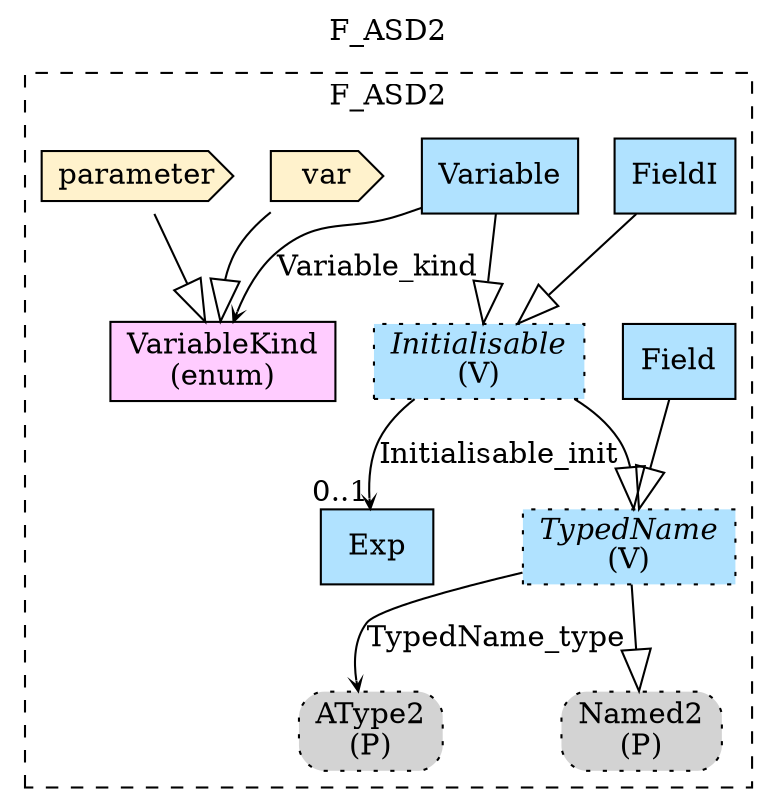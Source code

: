 digraph {graph[label=F_ASD2,labelloc=tl,labelfontsize=12];
subgraph cluster_F_ASD2{style=dashed;label=F_ASD2;
"PAType2"[shape=box,fillcolor=lightgray,style ="rounded,filled,dotted",label=<AType2<br/>(P)>];
"PNamed2"[shape=box,fillcolor=lightgray,style ="rounded,filled,dotted",label=<Named2<br/>(P)>];
"TypedName"[shape=record,fillcolor=lightskyblue1,style ="filled,dotted",label=<{<I>TypedName</I><br/>(V)}>];
"Initialisable"[shape=record,fillcolor=lightskyblue1,style ="filled,dotted",label=<{<I>Initialisable</I><br/>(V)}>];
"Exp"[shape=record,fillcolor=lightskyblue1,style = filled,label="Exp"];
"Field"[shape=record,fillcolor=lightskyblue1,style = filled,label="Field"];
"FieldI"[shape=record,fillcolor=lightskyblue1,style = filled,label="FieldI"];
"Variable"[shape=record,fillcolor=lightskyblue1,style = filled,label="Variable"];
"var"[shape=cds,fillcolor="#FFF2CC",style = filled,label="var"];
"parameter"[shape=cds,fillcolor="#FFF2CC",style = filled,label="parameter"];
"VariableKind"[shape=record,fillcolor="#FFCCFF",style = filled,label="VariableKind\l(enum)"];

"var"->"VariableKind"[arrowhead=onormal,arrowsize=2.0];
"parameter"->"VariableKind"[arrowhead=onormal,arrowsize=2.0];
"Variable"->"VariableKind"[label="Variable_kind",arrowhead=vee,headlabel="",arrowsize=.5];
"TypedName"->"PAType2"[label="TypedName_type",arrowhead=vee,headlabel="",arrowsize=.5];
"Initialisable"->"Exp"[label="Initialisable_init",arrowhead=vee,headlabel="0..1",arrowsize=.5];
"TypedName"->"PNamed2"[arrowhead=onormal,arrowsize=2.0];
"Field"->"TypedName"[arrowhead=onormal,arrowsize=2.0];
"Initialisable"->"TypedName"[arrowhead=onormal,arrowsize=2.0];
"FieldI"->"Initialisable"[arrowhead=onormal,arrowsize=2.0];
"Variable"->"Initialisable"[arrowhead=onormal,arrowsize=2.0];

}


}